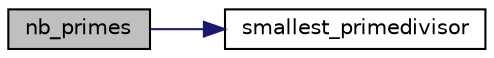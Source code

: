 digraph "nb_primes"
{
  edge [fontname="Helvetica",fontsize="10",labelfontname="Helvetica",labelfontsize="10"];
  node [fontname="Helvetica",fontsize="10",shape=record];
  rankdir="LR";
  Node3468 [label="nb_primes",height=0.2,width=0.4,color="black", fillcolor="grey75", style="filled", fontcolor="black"];
  Node3468 -> Node3469 [color="midnightblue",fontsize="10",style="solid",fontname="Helvetica"];
  Node3469 [label="smallest_primedivisor",height=0.2,width=0.4,color="black", fillcolor="white", style="filled",URL="$de/dc5/algebra__and__number__theory_8h.html#a89238384b70e5f0f19ac179ca88d468d"];
}

